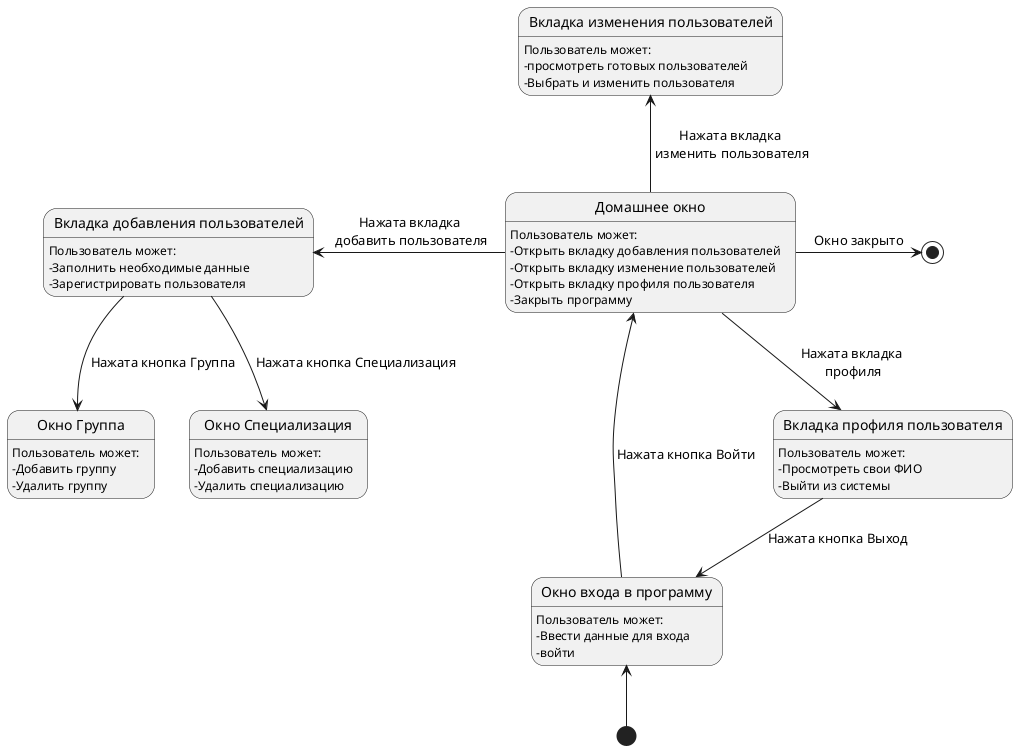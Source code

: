 @startuml Admin.wsd
state "Окно входа в программу" as loginWindow
state "Домашнее окно" as homeWindow
state "Вкладка добавления пользователей" as addWindow
state "Вкладка изменения пользователей" as delWindow
state "Вкладка профиля пользователя" as profileWindow
state "Окно Группа" as groupWindow
state "Окно Специализация" as specializaciaWindow

loginWindow : Пользователь может:
loginWindow : -Ввести данные для входа
loginWindow : -войти

homeWindow : Пользователь может:
homeWindow : -Открыть вкладку добавления пользователей
homeWindow : -Открыть вкладку изменение пользователей
homeWindow : -Открыть вкладку профиля пользователя
homeWindow : -Закрыть программу

addWindow : Пользователь может:
addWindow : -Заполнить необходимые данные
addWindow : -Зарегистрировать пользователя

delWindow : Пользователь может:
delWindow : -просмотреть готовых пользователей
delWindow : -Выбрать и изменить пользователя

profileWindow : Пользователь может:
profileWindow : -Просмотреть свои ФИО
profileWindow : -Выйти из системы

groupWindow : Пользователь может:
groupWindow : -Добавить группу
groupWindow : -Удалить группу

specializaciaWindow : Пользователь может:
specializaciaWindow : -Добавить специализацию
specializaciaWindow : -Удалить специализацию

[*] -up-> loginWindow
loginWindow -up-> homeWindow : Нажата кнопка Войти
homeWindow -left-> addWindow : Нажата вкладка\n добавить пользователя
homeWindow -up-> delWindow : Нажата вкладка\n изменить пользователя
homeWindow -down-> profileWindow : Нажата вкладка\n профиля
profileWindow --> loginWindow : Нажата кнопка Выход
homeWindow -right->[*] : Окно закрыто
addWindow --> groupWindow : Нажата кнопка Группа
addWindow --> specializaciaWindow : Нажата кнопка Специализация

@enduml